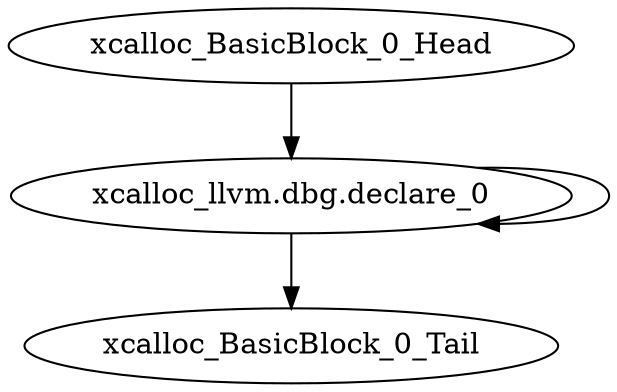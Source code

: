 digraph G {
    "xcalloc_llvm.dbg.declare_0" -> "xcalloc_llvm.dbg.declare_0"
    "xcalloc_llvm.dbg.declare_0" -> "xcalloc_BasicBlock_0_Tail"
    "xcalloc_BasicBlock_0_Head" -> "xcalloc_llvm.dbg.declare_0"
}
